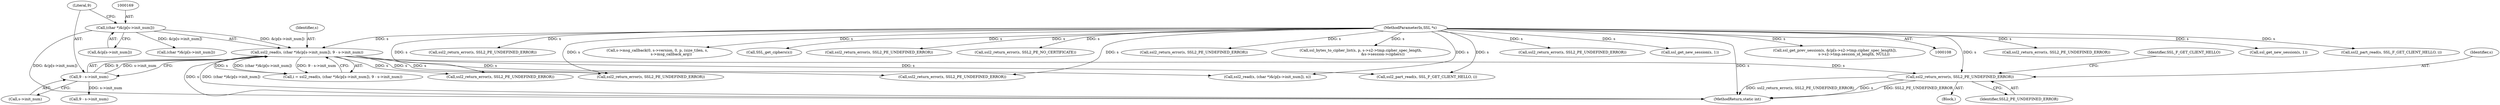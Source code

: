 digraph "0_openssl_d81a1600588b726c2bdccda7efad3cc7a87d6245@pointer" {
"1000361" [label="(Call,ssl2_return_error(s, SSL2_PE_UNDEFINED_ERROR))"];
"1000166" [label="(Call,ssl2_read(s, (char *)&(p[s->init_num]), 9 - s->init_num))"];
"1000109" [label="(MethodParameterIn,SSL *s)"];
"1000168" [label="(Call,(char *)&(p[s->init_num]))"];
"1000176" [label="(Call,9 - s->init_num)"];
"1000365" [label="(Identifier,SSL_F_GET_CLIENT_HELLO)"];
"1000668" [label="(Call,ssl2_return_error(s, SSL2_PE_UNDEFINED_ERROR))"];
"1000381" [label="(Call,ssl2_read(s, (char *)&(p[s->init_num]), n))"];
"1000363" [label="(Identifier,SSL2_PE_UNDEFINED_ERROR)"];
"1000699" [label="(MethodReturn,static int)"];
"1000168" [label="(Call,(char *)&(p[s->init_num]))"];
"1000466" [label="(Call,ssl_get_new_session(s, 1))"];
"1000170" [label="(Call,&(p[s->init_num]))"];
"1000176" [label="(Call,9 - s->init_num)"];
"1000177" [label="(Literal,9)"];
"1000164" [label="(Call,i = ssl2_read(s, (char *)&(p[s->init_num]), 9 - s->init_num))"];
"1000397" [label="(Call,ssl2_part_read(s, SSL_F_GET_CLIENT_HELLO, i))"];
"1000517" [label="(Call,ssl2_return_error(s, SSL2_PE_UNDEFINED_ERROR))"];
"1000383" [label="(Call,(char *)&(p[s->init_num]))"];
"1000406" [label="(Call,s->msg_callback(0, s->version, 0, p, (size_t)len, s,\n                        s->msg_callback_arg))"];
"1000274" [label="(Call,ssl2_return_error(s, SSL2_PE_UNDEFINED_ERROR))"];
"1000584" [label="(Call,SSL_get_ciphers(s))"];
"1000184" [label="(Call,9 - s->init_num)"];
"1000470" [label="(Call,ssl2_return_error(s, SSL2_PE_UNDEFINED_ERROR))"];
"1000532" [label="(Call,ssl2_return_error(s, SSL2_PE_NO_CERTIFICATE))"];
"1000547" [label="(Call,ssl2_return_error(s, SSL2_PE_UNDEFINED_ERROR))"];
"1000178" [label="(Call,s->init_num)"];
"1000561" [label="(Call,ssl_bytes_to_cipher_list(s, p, s->s2->tmp.cipher_spec_length,\n                                      &s->session->ciphers))"];
"1000214" [label="(Call,ssl2_return_error(s, SSL2_PE_UNDEFINED_ERROR))"];
"1000167" [label="(Identifier,s)"];
"1000360" [label="(Block,)"];
"1000444" [label="(Call,ssl2_return_error(s, SSL2_PE_UNDEFINED_ERROR))"];
"1000543" [label="(Call,ssl_get_new_session(s, 1))"];
"1000166" [label="(Call,ssl2_read(s, (char *)&(p[s->init_num]), 9 - s->init_num))"];
"1000302" [label="(Call,ssl2_return_error(s, SSL2_PE_UNDEFINED_ERROR))"];
"1000361" [label="(Call,ssl2_return_error(s, SSL2_PE_UNDEFINED_ERROR))"];
"1000109" [label="(MethodParameterIn,SSL *s)"];
"1000190" [label="(Call,ssl2_part_read(s, SSL_F_GET_CLIENT_HELLO, i))"];
"1000362" [label="(Identifier,s)"];
"1000480" [label="(Call,ssl_get_prev_session(s, &(p[s->s2->tmp.cipher_spec_length]),\n                                 s->s2->tmp.session_id_length, NULL))"];
"1000361" -> "1000360"  [label="AST: "];
"1000361" -> "1000363"  [label="CFG: "];
"1000362" -> "1000361"  [label="AST: "];
"1000363" -> "1000361"  [label="AST: "];
"1000365" -> "1000361"  [label="CFG: "];
"1000361" -> "1000699"  [label="DDG: ssl2_return_error(s, SSL2_PE_UNDEFINED_ERROR)"];
"1000361" -> "1000699"  [label="DDG: s"];
"1000361" -> "1000699"  [label="DDG: SSL2_PE_UNDEFINED_ERROR"];
"1000166" -> "1000361"  [label="DDG: s"];
"1000109" -> "1000361"  [label="DDG: s"];
"1000166" -> "1000164"  [label="AST: "];
"1000166" -> "1000176"  [label="CFG: "];
"1000167" -> "1000166"  [label="AST: "];
"1000168" -> "1000166"  [label="AST: "];
"1000176" -> "1000166"  [label="AST: "];
"1000164" -> "1000166"  [label="CFG: "];
"1000166" -> "1000699"  [label="DDG: (char *)&(p[s->init_num])"];
"1000166" -> "1000699"  [label="DDG: s"];
"1000166" -> "1000164"  [label="DDG: s"];
"1000166" -> "1000164"  [label="DDG: (char *)&(p[s->init_num])"];
"1000166" -> "1000164"  [label="DDG: 9 - s->init_num"];
"1000109" -> "1000166"  [label="DDG: s"];
"1000168" -> "1000166"  [label="DDG: &(p[s->init_num])"];
"1000176" -> "1000166"  [label="DDG: 9"];
"1000176" -> "1000166"  [label="DDG: s->init_num"];
"1000166" -> "1000190"  [label="DDG: s"];
"1000166" -> "1000214"  [label="DDG: s"];
"1000166" -> "1000274"  [label="DDG: s"];
"1000166" -> "1000302"  [label="DDG: s"];
"1000166" -> "1000381"  [label="DDG: s"];
"1000109" -> "1000108"  [label="AST: "];
"1000109" -> "1000699"  [label="DDG: s"];
"1000109" -> "1000190"  [label="DDG: s"];
"1000109" -> "1000214"  [label="DDG: s"];
"1000109" -> "1000274"  [label="DDG: s"];
"1000109" -> "1000302"  [label="DDG: s"];
"1000109" -> "1000381"  [label="DDG: s"];
"1000109" -> "1000397"  [label="DDG: s"];
"1000109" -> "1000406"  [label="DDG: s"];
"1000109" -> "1000444"  [label="DDG: s"];
"1000109" -> "1000466"  [label="DDG: s"];
"1000109" -> "1000470"  [label="DDG: s"];
"1000109" -> "1000480"  [label="DDG: s"];
"1000109" -> "1000517"  [label="DDG: s"];
"1000109" -> "1000532"  [label="DDG: s"];
"1000109" -> "1000543"  [label="DDG: s"];
"1000109" -> "1000547"  [label="DDG: s"];
"1000109" -> "1000561"  [label="DDG: s"];
"1000109" -> "1000584"  [label="DDG: s"];
"1000109" -> "1000668"  [label="DDG: s"];
"1000168" -> "1000170"  [label="CFG: "];
"1000169" -> "1000168"  [label="AST: "];
"1000170" -> "1000168"  [label="AST: "];
"1000177" -> "1000168"  [label="CFG: "];
"1000168" -> "1000699"  [label="DDG: &(p[s->init_num])"];
"1000168" -> "1000383"  [label="DDG: &(p[s->init_num])"];
"1000176" -> "1000178"  [label="CFG: "];
"1000177" -> "1000176"  [label="AST: "];
"1000178" -> "1000176"  [label="AST: "];
"1000176" -> "1000184"  [label="DDG: s->init_num"];
}
